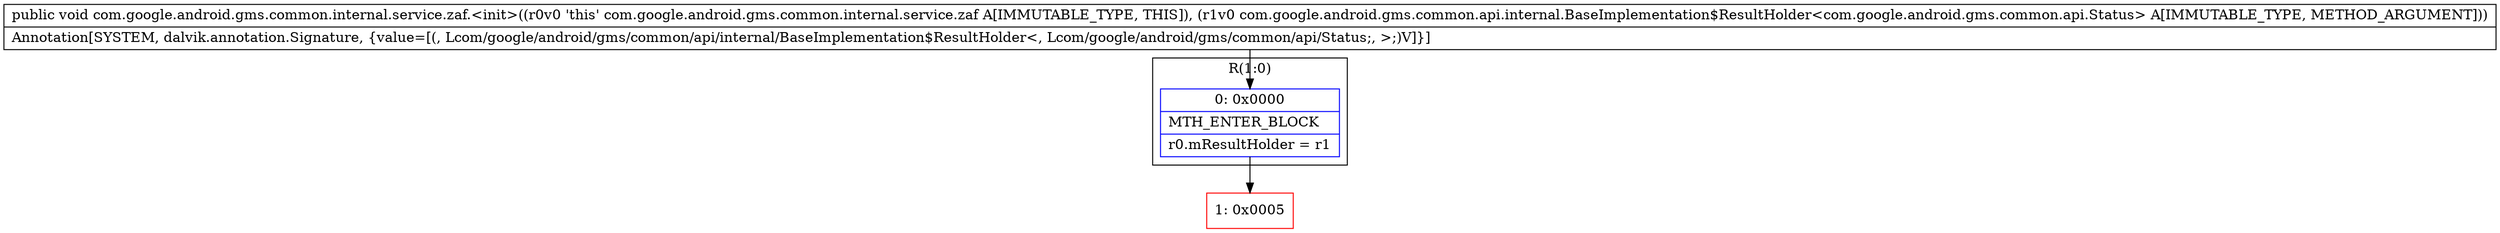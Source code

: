 digraph "CFG forcom.google.android.gms.common.internal.service.zaf.\<init\>(Lcom\/google\/android\/gms\/common\/api\/internal\/BaseImplementation$ResultHolder;)V" {
subgraph cluster_Region_514233095 {
label = "R(1:0)";
node [shape=record,color=blue];
Node_0 [shape=record,label="{0\:\ 0x0000|MTH_ENTER_BLOCK\l|r0.mResultHolder = r1\l}"];
}
Node_1 [shape=record,color=red,label="{1\:\ 0x0005}"];
MethodNode[shape=record,label="{public void com.google.android.gms.common.internal.service.zaf.\<init\>((r0v0 'this' com.google.android.gms.common.internal.service.zaf A[IMMUTABLE_TYPE, THIS]), (r1v0 com.google.android.gms.common.api.internal.BaseImplementation$ResultHolder\<com.google.android.gms.common.api.Status\> A[IMMUTABLE_TYPE, METHOD_ARGUMENT]))  | Annotation[SYSTEM, dalvik.annotation.Signature, \{value=[(, Lcom\/google\/android\/gms\/common\/api\/internal\/BaseImplementation$ResultHolder\<, Lcom\/google\/android\/gms\/common\/api\/Status;, \>;)V]\}]\l}"];
MethodNode -> Node_0;
Node_0 -> Node_1;
}

